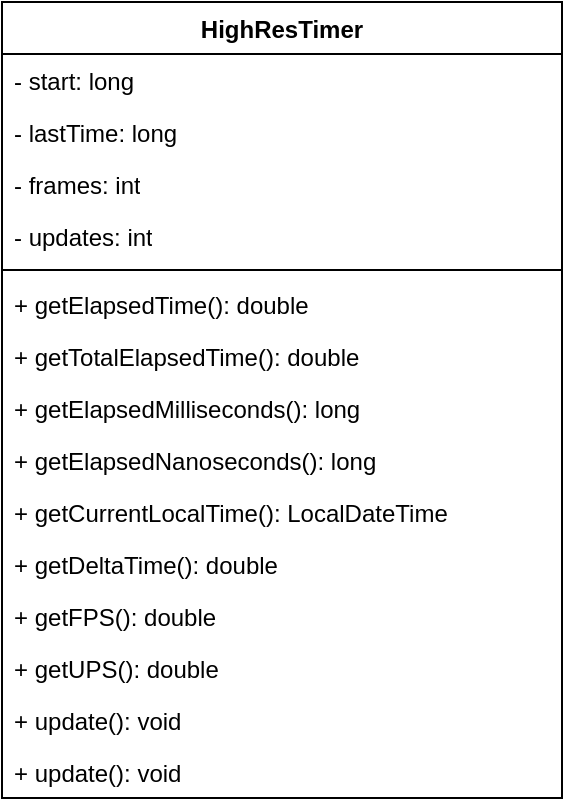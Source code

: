 <mxfile version="22.1.2" type="device">
  <diagram name="Page-1" id="RMn5_4VEVGO9zGyPILV2">
    <mxGraphModel dx="474" dy="762" grid="1" gridSize="10" guides="1" tooltips="1" connect="1" arrows="1" fold="1" page="1" pageScale="1" pageWidth="850" pageHeight="1100" math="0" shadow="0">
      <root>
        <mxCell id="0" />
        <mxCell id="1" parent="0" />
        <mxCell id="KDKKD6iX3ICTGWPzBsEw-1" value="HighResTimer" style="swimlane;fontStyle=1;align=center;verticalAlign=top;childLayout=stackLayout;horizontal=1;startSize=26;horizontalStack=0;resizeParent=1;resizeParentMax=0;resizeLast=0;collapsible=1;marginBottom=0;whiteSpace=wrap;html=1;" vertex="1" parent="1">
          <mxGeometry x="160" y="160" width="280" height="398" as="geometry" />
        </mxCell>
        <mxCell id="KDKKD6iX3ICTGWPzBsEw-5" value="- start: long" style="text;strokeColor=none;fillColor=none;align=left;verticalAlign=top;spacingLeft=4;spacingRight=4;overflow=hidden;rotatable=0;points=[[0,0.5],[1,0.5]];portConstraint=eastwest;whiteSpace=wrap;html=1;" vertex="1" parent="KDKKD6iX3ICTGWPzBsEw-1">
          <mxGeometry y="26" width="280" height="26" as="geometry" />
        </mxCell>
        <mxCell id="KDKKD6iX3ICTGWPzBsEw-6" value="- lastTime: long" style="text;strokeColor=none;fillColor=none;align=left;verticalAlign=top;spacingLeft=4;spacingRight=4;overflow=hidden;rotatable=0;points=[[0,0.5],[1,0.5]];portConstraint=eastwest;whiteSpace=wrap;html=1;" vertex="1" parent="KDKKD6iX3ICTGWPzBsEw-1">
          <mxGeometry y="52" width="280" height="26" as="geometry" />
        </mxCell>
        <mxCell id="KDKKD6iX3ICTGWPzBsEw-7" value="- frames: int" style="text;strokeColor=none;fillColor=none;align=left;verticalAlign=top;spacingLeft=4;spacingRight=4;overflow=hidden;rotatable=0;points=[[0,0.5],[1,0.5]];portConstraint=eastwest;whiteSpace=wrap;html=1;" vertex="1" parent="KDKKD6iX3ICTGWPzBsEw-1">
          <mxGeometry y="78" width="280" height="26" as="geometry" />
        </mxCell>
        <mxCell id="KDKKD6iX3ICTGWPzBsEw-2" value="- updates: int" style="text;strokeColor=none;fillColor=none;align=left;verticalAlign=top;spacingLeft=4;spacingRight=4;overflow=hidden;rotatable=0;points=[[0,0.5],[1,0.5]];portConstraint=eastwest;whiteSpace=wrap;html=1;" vertex="1" parent="KDKKD6iX3ICTGWPzBsEw-1">
          <mxGeometry y="104" width="280" height="26" as="geometry" />
        </mxCell>
        <mxCell id="KDKKD6iX3ICTGWPzBsEw-3" value="" style="line;strokeWidth=1;fillColor=none;align=left;verticalAlign=middle;spacingTop=-1;spacingLeft=3;spacingRight=3;rotatable=0;labelPosition=right;points=[];portConstraint=eastwest;strokeColor=inherit;" vertex="1" parent="KDKKD6iX3ICTGWPzBsEw-1">
          <mxGeometry y="130" width="280" height="8" as="geometry" />
        </mxCell>
        <mxCell id="KDKKD6iX3ICTGWPzBsEw-8" value="+ getElapsedTime(): double" style="text;strokeColor=none;fillColor=none;align=left;verticalAlign=top;spacingLeft=4;spacingRight=4;overflow=hidden;rotatable=0;points=[[0,0.5],[1,0.5]];portConstraint=eastwest;whiteSpace=wrap;html=1;" vertex="1" parent="KDKKD6iX3ICTGWPzBsEw-1">
          <mxGeometry y="138" width="280" height="26" as="geometry" />
        </mxCell>
        <mxCell id="KDKKD6iX3ICTGWPzBsEw-9" value="+ getTotalElapsedTime(): double" style="text;strokeColor=none;fillColor=none;align=left;verticalAlign=top;spacingLeft=4;spacingRight=4;overflow=hidden;rotatable=0;points=[[0,0.5],[1,0.5]];portConstraint=eastwest;whiteSpace=wrap;html=1;" vertex="1" parent="KDKKD6iX3ICTGWPzBsEw-1">
          <mxGeometry y="164" width="280" height="26" as="geometry" />
        </mxCell>
        <mxCell id="KDKKD6iX3ICTGWPzBsEw-10" value="+ getElapsedMilliseconds(): long" style="text;strokeColor=none;fillColor=none;align=left;verticalAlign=top;spacingLeft=4;spacingRight=4;overflow=hidden;rotatable=0;points=[[0,0.5],[1,0.5]];portConstraint=eastwest;whiteSpace=wrap;html=1;" vertex="1" parent="KDKKD6iX3ICTGWPzBsEw-1">
          <mxGeometry y="190" width="280" height="26" as="geometry" />
        </mxCell>
        <mxCell id="KDKKD6iX3ICTGWPzBsEw-11" value="+ getElapsedNanoseconds(): long" style="text;strokeColor=none;fillColor=none;align=left;verticalAlign=top;spacingLeft=4;spacingRight=4;overflow=hidden;rotatable=0;points=[[0,0.5],[1,0.5]];portConstraint=eastwest;whiteSpace=wrap;html=1;" vertex="1" parent="KDKKD6iX3ICTGWPzBsEw-1">
          <mxGeometry y="216" width="280" height="26" as="geometry" />
        </mxCell>
        <mxCell id="KDKKD6iX3ICTGWPzBsEw-12" value="+ getCurrentLocalTime(): LocalDateTime" style="text;strokeColor=none;fillColor=none;align=left;verticalAlign=top;spacingLeft=4;spacingRight=4;overflow=hidden;rotatable=0;points=[[0,0.5],[1,0.5]];portConstraint=eastwest;whiteSpace=wrap;html=1;" vertex="1" parent="KDKKD6iX3ICTGWPzBsEw-1">
          <mxGeometry y="242" width="280" height="26" as="geometry" />
        </mxCell>
        <mxCell id="KDKKD6iX3ICTGWPzBsEw-13" value="+ getDeltaTime(): double" style="text;strokeColor=none;fillColor=none;align=left;verticalAlign=top;spacingLeft=4;spacingRight=4;overflow=hidden;rotatable=0;points=[[0,0.5],[1,0.5]];portConstraint=eastwest;whiteSpace=wrap;html=1;" vertex="1" parent="KDKKD6iX3ICTGWPzBsEw-1">
          <mxGeometry y="268" width="280" height="26" as="geometry" />
        </mxCell>
        <mxCell id="KDKKD6iX3ICTGWPzBsEw-14" value="+ getFPS(): double" style="text;strokeColor=none;fillColor=none;align=left;verticalAlign=top;spacingLeft=4;spacingRight=4;overflow=hidden;rotatable=0;points=[[0,0.5],[1,0.5]];portConstraint=eastwest;whiteSpace=wrap;html=1;" vertex="1" parent="KDKKD6iX3ICTGWPzBsEw-1">
          <mxGeometry y="294" width="280" height="26" as="geometry" />
        </mxCell>
        <mxCell id="KDKKD6iX3ICTGWPzBsEw-15" value="+ getUPS(): double" style="text;strokeColor=none;fillColor=none;align=left;verticalAlign=top;spacingLeft=4;spacingRight=4;overflow=hidden;rotatable=0;points=[[0,0.5],[1,0.5]];portConstraint=eastwest;whiteSpace=wrap;html=1;" vertex="1" parent="KDKKD6iX3ICTGWPzBsEw-1">
          <mxGeometry y="320" width="280" height="26" as="geometry" />
        </mxCell>
        <mxCell id="KDKKD6iX3ICTGWPzBsEw-16" value="+ update(): void" style="text;strokeColor=none;fillColor=none;align=left;verticalAlign=top;spacingLeft=4;spacingRight=4;overflow=hidden;rotatable=0;points=[[0,0.5],[1,0.5]];portConstraint=eastwest;whiteSpace=wrap;html=1;" vertex="1" parent="KDKKD6iX3ICTGWPzBsEw-1">
          <mxGeometry y="346" width="280" height="26" as="geometry" />
        </mxCell>
        <mxCell id="KDKKD6iX3ICTGWPzBsEw-4" value="+ update(): void" style="text;strokeColor=none;fillColor=none;align=left;verticalAlign=top;spacingLeft=4;spacingRight=4;overflow=hidden;rotatable=0;points=[[0,0.5],[1,0.5]];portConstraint=eastwest;whiteSpace=wrap;html=1;" vertex="1" parent="KDKKD6iX3ICTGWPzBsEw-1">
          <mxGeometry y="372" width="280" height="26" as="geometry" />
        </mxCell>
      </root>
    </mxGraphModel>
  </diagram>
</mxfile>

